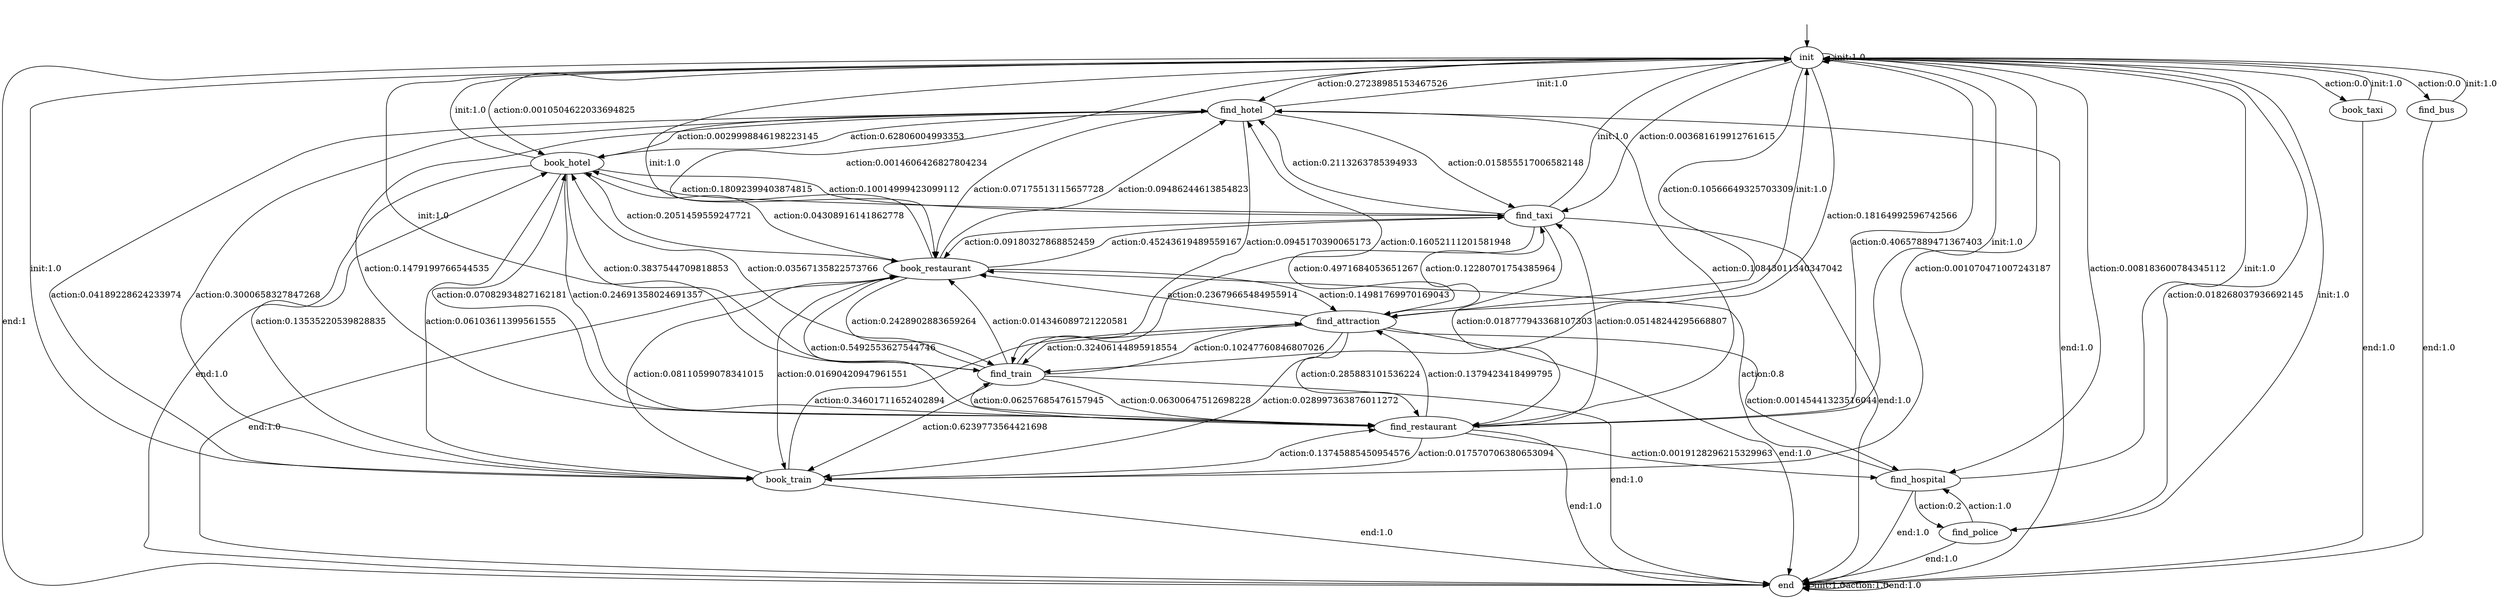 digraph learned_mdp {
s0 [label="init"];
s1 [label="find_hotel"];
s2 [label="book_hotel"];
s3 [label="find_train"];
s4 [label="book_train"];
s5 [label="find_attraction"];
s6 [label="find_restaurant"];
s7 [label="book_restaurant"];
s8 [label="find_hospital"];
s9 [label="book_taxi"];
s10 [label="find_taxi"];
s11 [label="find_bus"];
s12 [label="find_police"];
s13 [label="end"];
s0 -> s0  [label="init:1.0"];
s0 -> s1  [label="action:0.27238985153467526"];
s0 -> s2  [label="action:0.0010504622033694825"];
s0 -> s3  [label="action:0.18164992596742566"];
s0 -> s4  [label="action:0.001070471007243187"];
s0 -> s5  [label="action:0.10566649325703309"];
s0 -> s6  [label="action:0.40657889471367403"];
s0 -> s7  [label="action:0.0014606426827804234"];
s0 -> s8  [label="action:0.008183600784345112"];
s0 -> s9  [label="action:0.0"];
s0 -> s10  [label="action:0.003681619912761615"];
s0 -> s11  [label="action:0.0"];
s0 -> s12  [label="action:0.018268037936692145"];
s0 -> s13  [label="end:1"];
s1 -> s0  [label="init:1.0"];
s1 -> s2  [label="action:0.62806004993353"];
s1 -> s3  [label="action:0.0945170390065173"];
s1 -> s4  [label="action:0.04189228624233974"];
s1 -> s6  [label="action:0.1479199766544535"];
s1 -> s7  [label="action:0.07175513115657728"];
s1 -> s10  [label="action:0.015855517006582148"];
s1 -> s13 [label="end:1.0"];
s2 -> s0  [label="init:1.0"];
s2 -> s1  [label="action:0.0029998846198223145"];
s2 -> s3  [label="action:0.3837544709818853"];
s2 -> s4  [label="action:0.06103611399561555"];
s2 -> s6  [label="action:0.24691358024691357"];
s2 -> s7  [label="action:0.2051459559247721"];
s2 -> s10  [label="action:0.10014999423099112"];
s2 -> s13 [label="end:1.0"];
s3 -> s0  [label="init:1.0"];
s3 -> s1  [label="action:0.16052111201581948"];
s3 -> s2  [label="action:0.03567135822573766"];
s3 -> s4  [label="action:0.6239773564421698"];
s3 -> s5  [label="action:0.10247760846807026"];
s3 -> s6  [label="action:0.06300647512698228"];
s3 -> s7  [label="action:0.014346089721220581"];
s3 -> s13 [label="end:1.0"];
s4 -> s0  [label="init:1.0"];
s4 -> s1  [label="action:0.3000658327847268"];
s4 -> s2  [label="action:0.13535220539828835"];
s4 -> s5  [label="action:0.34601711652402894"];
s4 -> s6  [label="action:0.13745885450954576"];
s4 -> s7  [label="action:0.08110599078341015"];
s4 -> s13 [label="end:1.0"];
s5 -> s0  [label="init:1.0"];
s5 -> s3  [label="action:0.32406144895918554"];
s5 -> s4  [label="action:0.028997363876011272"];
s5 -> s6  [label="action:0.285883101536224"];
s5 -> s7  [label="action:0.23679665484955914"];
s5 -> s8  [label="action:0.00145441323516044"];
s5 -> s10  [label="action:0.12280701754385964"];
s5 -> s13 [label="end:1.0"];
s6 -> s0  [label="init:1.0"];
s6 -> s1  [label="action:0.10843011340347042"];
s6 -> s2  [label="action:0.07082934827162181"];
s6 -> s3  [label="action:0.06257685476157945"];
s6 -> s4  [label="action:0.017570706380653094"];
s6 -> s5  [label="action:0.1379423418499795"];
s6 -> s7  [label="action:0.5492553627544746"];
s6 -> s8  [label="action:0.0019128296215329963"];
s6 -> s10  [label="action:0.05148244295668807"];
s6 -> s13 [label="end:1.0"];
s7 -> s0  [label="init:1.0"];
s7 -> s1  [label="action:0.09486244613854823"];
s7 -> s2  [label="action:0.04308916141862778"];
s7 -> s3  [label="action:0.2428902883659264"];
s7 -> s4  [label="action:0.01690420947961551"];
s7 -> s5  [label="action:0.14981769970169043"];
s7 -> s10  [label="action:0.45243619489559167"];
s7 -> s13 [label="end:1.0"];
s8 -> s0  [label="init:1.0"];
s8 -> s7  [label="action:0.8"];
s8 -> s12  [label="action:0.2"];
s8 -> s13 [label="end:1.0"];
s9 -> s0  [label="init:1.0"];
s9 -> s13 [label="end:1.0"];
s10 -> s0  [label="init:1.0"];
s10 -> s1  [label="action:0.2113263785394933"];
s10 -> s2  [label="action:0.18092399403874815"];
s10 -> s5  [label="action:0.4971684053651267"];
s10 -> s6  [label="action:0.018777943368107303"];
s10 -> s7  [label="action:0.09180327868852459"];
s10 -> s13 [label="end:1.0"];
s11 -> s0  [label="init:1.0"];
s11 -> s13 [label="end:1.0"];
s12 -> s0  [label="init:1.0"];
s12 -> s8  [label="action:1.0"];
s12 -> s13 [label="end:1.0"];
s13 -> s13 [label="init:1.0"];
s13 -> s13  [label="action:1.0"];
s13 -> s13  [label="end:1.0"];
__start0 [label="", shape=none];
__start0 -> s0  [label=""];
}